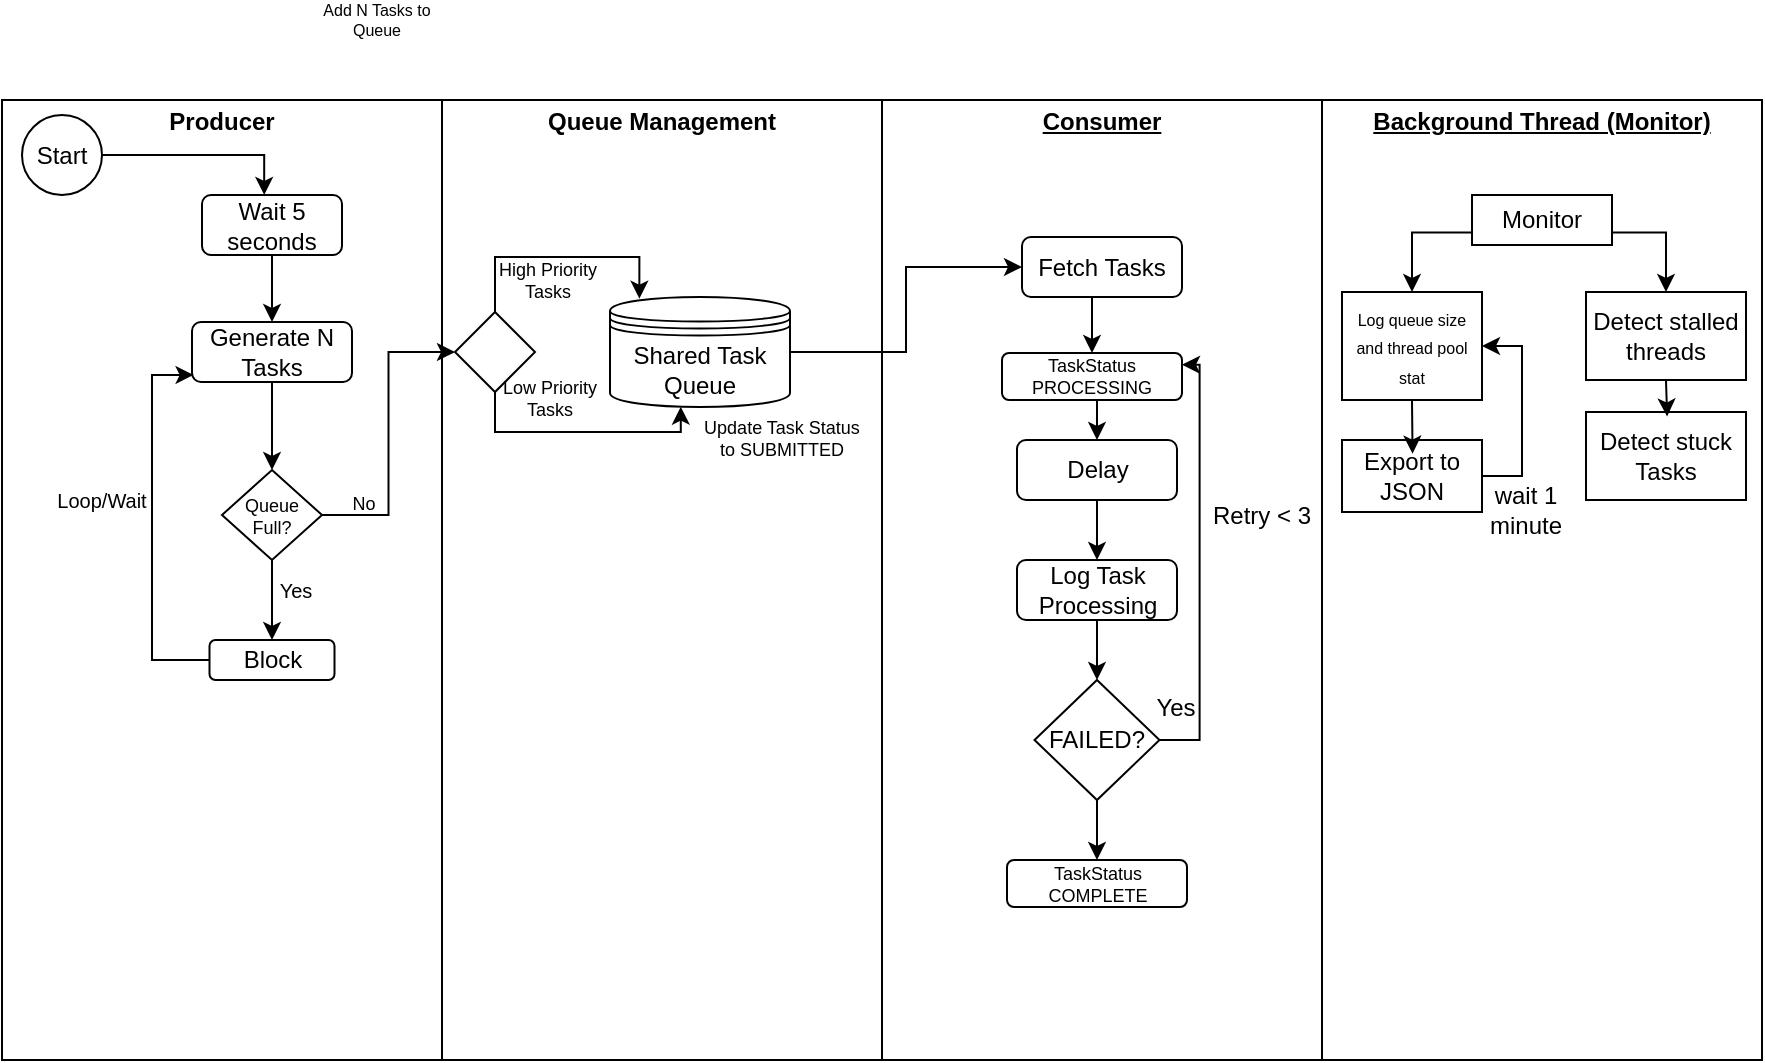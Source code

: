 <mxfile version="26.2.2">
  <diagram name="Page-1" id="VTCqxvQxYiY8ikGuOwAo">
    <mxGraphModel dx="1108" dy="1079" grid="1" gridSize="10" guides="1" tooltips="1" connect="1" arrows="1" fold="1" page="0" pageScale="1" pageWidth="850" pageHeight="1100" background="none" math="0" shadow="0">
      <root>
        <mxCell id="0" />
        <mxCell id="1" parent="0" />
        <mxCell id="BmMyXMfouH3AsFZ2RmhQ-73" value="&lt;p style=&quot;margin:0px;margin-top:4px;text-align:center;&quot;&gt;&lt;b&gt;Producer&lt;/b&gt;&lt;/p&gt;" style="verticalAlign=top;align=left;overflow=fill;html=1;whiteSpace=wrap;" vertex="1" parent="1">
          <mxGeometry x="150" y="40" width="220" height="480" as="geometry" />
        </mxCell>
        <mxCell id="BmMyXMfouH3AsFZ2RmhQ-72" value="&lt;p style=&quot;margin:0px;margin-top:4px;text-align:center;&quot;&gt;&lt;b&gt;Queue Management&lt;/b&gt;&lt;/p&gt;" style="verticalAlign=top;align=left;overflow=fill;html=1;whiteSpace=wrap;" vertex="1" parent="1">
          <mxGeometry x="370" y="40" width="220" height="480" as="geometry" />
        </mxCell>
        <mxCell id="BmMyXMfouH3AsFZ2RmhQ-40" value="&lt;p style=&quot;margin:0px;margin-top:4px;text-align:center;text-decoration:underline;&quot;&gt;&lt;b&gt;Consumer&lt;/b&gt;&lt;/p&gt;" style="verticalAlign=top;align=left;overflow=fill;html=1;whiteSpace=wrap;" vertex="1" parent="1">
          <mxGeometry x="590" y="40" width="220" height="480" as="geometry" />
        </mxCell>
        <mxCell id="BmMyXMfouH3AsFZ2RmhQ-41" value="&lt;p style=&quot;margin:0px;margin-top:4px;text-align:center;text-decoration:underline;&quot;&gt;&lt;b&gt;Background Thread (Monitor)&lt;/b&gt;&lt;/p&gt;" style="verticalAlign=top;align=left;overflow=fill;html=1;whiteSpace=wrap;" vertex="1" parent="1">
          <mxGeometry x="810" y="40" width="220" height="480" as="geometry" />
        </mxCell>
        <mxCell id="BmMyXMfouH3AsFZ2RmhQ-46" style="edgeStyle=orthogonalEdgeStyle;rounded=0;orthogonalLoop=1;jettySize=auto;html=1;exitX=1;exitY=0.5;exitDx=0;exitDy=0;entryX=0.444;entryY=-0.002;entryDx=0;entryDy=0;entryPerimeter=0;" edge="1" parent="1" source="BmMyXMfouH3AsFZ2RmhQ-44" target="BmMyXMfouH3AsFZ2RmhQ-102">
          <mxGeometry relative="1" as="geometry" />
        </mxCell>
        <mxCell id="BmMyXMfouH3AsFZ2RmhQ-44" value="Start" style="ellipse;whiteSpace=wrap;html=1;aspect=fixed;" vertex="1" parent="1">
          <mxGeometry x="160" y="47.5" width="40" height="40" as="geometry" />
        </mxCell>
        <mxCell id="BmMyXMfouH3AsFZ2RmhQ-94" style="edgeStyle=orthogonalEdgeStyle;rounded=0;orthogonalLoop=1;jettySize=auto;html=1;exitX=0.5;exitY=1;exitDx=0;exitDy=0;entryX=0.5;entryY=0;entryDx=0;entryDy=0;" edge="1" parent="1" source="BmMyXMfouH3AsFZ2RmhQ-45" target="BmMyXMfouH3AsFZ2RmhQ-93">
          <mxGeometry relative="1" as="geometry" />
        </mxCell>
        <mxCell id="BmMyXMfouH3AsFZ2RmhQ-45" value="Generate N Tasks" style="rounded=1;whiteSpace=wrap;html=1;" vertex="1" parent="1">
          <mxGeometry x="245" y="151" width="80" height="30" as="geometry" />
        </mxCell>
        <mxCell id="BmMyXMfouH3AsFZ2RmhQ-52" style="edgeStyle=orthogonalEdgeStyle;rounded=0;orthogonalLoop=1;jettySize=auto;html=1;exitX=1;exitY=0.5;exitDx=0;exitDy=0;" edge="1" parent="1" source="BmMyXMfouH3AsFZ2RmhQ-47" target="BmMyXMfouH3AsFZ2RmhQ-51">
          <mxGeometry relative="1" as="geometry" />
        </mxCell>
        <mxCell id="BmMyXMfouH3AsFZ2RmhQ-47" value="Shared Task Queue" style="shape=datastore;whiteSpace=wrap;html=1;" vertex="1" parent="1">
          <mxGeometry x="454" y="138.5" width="90" height="55" as="geometry" />
        </mxCell>
        <mxCell id="BmMyXMfouH3AsFZ2RmhQ-49" value="Add N Tasks to Queue" style="text;html=1;align=center;verticalAlign=middle;whiteSpace=wrap;rounded=0;fontSize=8;" vertex="1" parent="1">
          <mxGeometry x="305" y="-10" width="65" height="20" as="geometry" />
        </mxCell>
        <mxCell id="BmMyXMfouH3AsFZ2RmhQ-108" style="edgeStyle=orthogonalEdgeStyle;rounded=0;orthogonalLoop=1;jettySize=auto;html=1;exitX=0.5;exitY=1;exitDx=0;exitDy=0;entryX=0.5;entryY=0;entryDx=0;entryDy=0;" edge="1" parent="1" source="BmMyXMfouH3AsFZ2RmhQ-51" target="BmMyXMfouH3AsFZ2RmhQ-105">
          <mxGeometry relative="1" as="geometry" />
        </mxCell>
        <mxCell id="BmMyXMfouH3AsFZ2RmhQ-51" value="Fetch Tasks" style="rounded=1;whiteSpace=wrap;html=1;" vertex="1" parent="1">
          <mxGeometry x="660" y="108.5" width="80" height="30" as="geometry" />
        </mxCell>
        <mxCell id="BmMyXMfouH3AsFZ2RmhQ-66" style="edgeStyle=orthogonalEdgeStyle;rounded=0;orthogonalLoop=1;jettySize=auto;html=1;exitX=0;exitY=0.75;exitDx=0;exitDy=0;entryX=0.5;entryY=0;entryDx=0;entryDy=0;" edge="1" parent="1" source="BmMyXMfouH3AsFZ2RmhQ-62" target="BmMyXMfouH3AsFZ2RmhQ-63">
          <mxGeometry relative="1" as="geometry" />
        </mxCell>
        <mxCell id="BmMyXMfouH3AsFZ2RmhQ-67" style="edgeStyle=orthogonalEdgeStyle;rounded=0;orthogonalLoop=1;jettySize=auto;html=1;exitX=1;exitY=0.75;exitDx=0;exitDy=0;entryX=0.5;entryY=0;entryDx=0;entryDy=0;" edge="1" parent="1" source="BmMyXMfouH3AsFZ2RmhQ-62" target="BmMyXMfouH3AsFZ2RmhQ-64">
          <mxGeometry relative="1" as="geometry" />
        </mxCell>
        <mxCell id="BmMyXMfouH3AsFZ2RmhQ-62" value="Monitor" style="html=1;dashed=0;whiteSpace=wrap;" vertex="1" parent="1">
          <mxGeometry x="885" y="87.5" width="70" height="25" as="geometry" />
        </mxCell>
        <mxCell id="BmMyXMfouH3AsFZ2RmhQ-63" value="&lt;font style=&quot;font-size: 8px;&quot;&gt;Log queue size and thread pool stat&lt;/font&gt;" style="html=1;dashed=0;whiteSpace=wrap;" vertex="1" parent="1">
          <mxGeometry x="820" y="136" width="70" height="54" as="geometry" />
        </mxCell>
        <mxCell id="BmMyXMfouH3AsFZ2RmhQ-64" value="Detect stalled threads" style="html=1;dashed=0;whiteSpace=wrap;" vertex="1" parent="1">
          <mxGeometry x="942" y="136" width="80" height="44" as="geometry" />
        </mxCell>
        <mxCell id="BmMyXMfouH3AsFZ2RmhQ-86" value="" style="rhombus;whiteSpace=wrap;html=1;" vertex="1" parent="1">
          <mxGeometry x="376.5" y="146" width="40" height="40" as="geometry" />
        </mxCell>
        <mxCell id="BmMyXMfouH3AsFZ2RmhQ-87" style="edgeStyle=orthogonalEdgeStyle;rounded=0;orthogonalLoop=1;jettySize=auto;html=1;entryX=0.393;entryY=0.997;entryDx=0;entryDy=0;entryPerimeter=0;exitX=0.5;exitY=1;exitDx=0;exitDy=0;" edge="1" parent="1" source="BmMyXMfouH3AsFZ2RmhQ-86" target="BmMyXMfouH3AsFZ2RmhQ-47">
          <mxGeometry relative="1" as="geometry" />
        </mxCell>
        <mxCell id="BmMyXMfouH3AsFZ2RmhQ-88" style="edgeStyle=orthogonalEdgeStyle;rounded=0;orthogonalLoop=1;jettySize=auto;html=1;entryX=0.163;entryY=0.015;entryDx=0;entryDy=0;entryPerimeter=0;exitX=0.5;exitY=0;exitDx=0;exitDy=0;" edge="1" parent="1" source="BmMyXMfouH3AsFZ2RmhQ-86" target="BmMyXMfouH3AsFZ2RmhQ-47">
          <mxGeometry relative="1" as="geometry" />
        </mxCell>
        <mxCell id="BmMyXMfouH3AsFZ2RmhQ-89" value="High Priority Tasks" style="text;html=1;align=center;verticalAlign=middle;whiteSpace=wrap;rounded=0;fontSize=9;" vertex="1" parent="1">
          <mxGeometry x="393.25" y="115" width="60" height="30" as="geometry" />
        </mxCell>
        <mxCell id="BmMyXMfouH3AsFZ2RmhQ-90" value="Low Priority Tasks" style="text;html=1;align=center;verticalAlign=middle;whiteSpace=wrap;rounded=0;fontSize=9;" vertex="1" parent="1">
          <mxGeometry x="394" y="174" width="60" height="30" as="geometry" />
        </mxCell>
        <mxCell id="BmMyXMfouH3AsFZ2RmhQ-91" value="Update Task Status to SUBMITTED" style="text;html=1;align=center;verticalAlign=middle;whiteSpace=wrap;rounded=0;fontSize=9;" vertex="1" parent="1">
          <mxGeometry x="500" y="192.5" width="80" height="32.5" as="geometry" />
        </mxCell>
        <mxCell id="BmMyXMfouH3AsFZ2RmhQ-95" style="edgeStyle=orthogonalEdgeStyle;rounded=0;orthogonalLoop=1;jettySize=auto;html=1;entryX=0;entryY=0.5;entryDx=0;entryDy=0;" edge="1" parent="1" source="BmMyXMfouH3AsFZ2RmhQ-93" target="BmMyXMfouH3AsFZ2RmhQ-86">
          <mxGeometry relative="1" as="geometry" />
        </mxCell>
        <mxCell id="BmMyXMfouH3AsFZ2RmhQ-98" style="edgeStyle=orthogonalEdgeStyle;rounded=0;orthogonalLoop=1;jettySize=auto;html=1;exitX=0.5;exitY=1;exitDx=0;exitDy=0;entryX=0.5;entryY=0;entryDx=0;entryDy=0;" edge="1" parent="1" source="BmMyXMfouH3AsFZ2RmhQ-93" target="BmMyXMfouH3AsFZ2RmhQ-97">
          <mxGeometry relative="1" as="geometry" />
        </mxCell>
        <mxCell id="BmMyXMfouH3AsFZ2RmhQ-93" value="Queue Full?" style="rhombus;whiteSpace=wrap;html=1;fontSize=9;" vertex="1" parent="1">
          <mxGeometry x="260" y="225" width="50" height="45" as="geometry" />
        </mxCell>
        <mxCell id="BmMyXMfouH3AsFZ2RmhQ-96" value="No" style="text;html=1;align=center;verticalAlign=middle;whiteSpace=wrap;rounded=0;fontSize=9;" vertex="1" parent="1">
          <mxGeometry x="301" y="227" width="60" height="30" as="geometry" />
        </mxCell>
        <mxCell id="BmMyXMfouH3AsFZ2RmhQ-97" value="Block" style="rounded=1;whiteSpace=wrap;html=1;" vertex="1" parent="1">
          <mxGeometry x="253.75" y="310" width="62.5" height="20" as="geometry" />
        </mxCell>
        <mxCell id="BmMyXMfouH3AsFZ2RmhQ-99" style="edgeStyle=orthogonalEdgeStyle;rounded=0;orthogonalLoop=1;jettySize=auto;html=1;exitX=0;exitY=0.5;exitDx=0;exitDy=0;entryX=0.01;entryY=0.883;entryDx=0;entryDy=0;entryPerimeter=0;" edge="1" parent="1" source="BmMyXMfouH3AsFZ2RmhQ-97" target="BmMyXMfouH3AsFZ2RmhQ-45">
          <mxGeometry relative="1" as="geometry" />
        </mxCell>
        <mxCell id="BmMyXMfouH3AsFZ2RmhQ-100" value="Loop/Wait" style="text;html=1;align=center;verticalAlign=middle;whiteSpace=wrap;rounded=0;fontSize=10;" vertex="1" parent="1">
          <mxGeometry x="170" y="225" width="60" height="30" as="geometry" />
        </mxCell>
        <mxCell id="BmMyXMfouH3AsFZ2RmhQ-101" value="Yes" style="text;html=1;align=center;verticalAlign=middle;whiteSpace=wrap;rounded=0;fontSize=10;" vertex="1" parent="1">
          <mxGeometry x="267" y="270" width="60" height="30" as="geometry" />
        </mxCell>
        <mxCell id="BmMyXMfouH3AsFZ2RmhQ-103" style="edgeStyle=orthogonalEdgeStyle;rounded=0;orthogonalLoop=1;jettySize=auto;html=1;exitX=0.5;exitY=1;exitDx=0;exitDy=0;entryX=0.5;entryY=0;entryDx=0;entryDy=0;" edge="1" parent="1" source="BmMyXMfouH3AsFZ2RmhQ-102" target="BmMyXMfouH3AsFZ2RmhQ-45">
          <mxGeometry relative="1" as="geometry" />
        </mxCell>
        <mxCell id="BmMyXMfouH3AsFZ2RmhQ-102" value="Wait 5 seconds" style="rounded=1;whiteSpace=wrap;html=1;" vertex="1" parent="1">
          <mxGeometry x="250" y="87.5" width="70" height="30" as="geometry" />
        </mxCell>
        <mxCell id="BmMyXMfouH3AsFZ2RmhQ-107" style="edgeStyle=orthogonalEdgeStyle;rounded=0;orthogonalLoop=1;jettySize=auto;html=1;exitX=0.5;exitY=1;exitDx=0;exitDy=0;entryX=0.5;entryY=0;entryDx=0;entryDy=0;" edge="1" parent="1" source="BmMyXMfouH3AsFZ2RmhQ-105" target="BmMyXMfouH3AsFZ2RmhQ-106">
          <mxGeometry relative="1" as="geometry" />
        </mxCell>
        <mxCell id="BmMyXMfouH3AsFZ2RmhQ-105" value="TaskStatus&lt;div&gt;&lt;span style=&quot;background-color: transparent; color: light-dark(rgb(0, 0, 0), rgb(255, 255, 255));&quot;&gt;PROCESSING&lt;/span&gt;&lt;/div&gt;" style="rounded=1;whiteSpace=wrap;html=1;fontSize=9;" vertex="1" parent="1">
          <mxGeometry x="650" y="166.5" width="90" height="23.5" as="geometry" />
        </mxCell>
        <mxCell id="BmMyXMfouH3AsFZ2RmhQ-110" style="edgeStyle=orthogonalEdgeStyle;rounded=0;orthogonalLoop=1;jettySize=auto;html=1;exitX=0.5;exitY=1;exitDx=0;exitDy=0;entryX=0.5;entryY=0;entryDx=0;entryDy=0;" edge="1" parent="1" source="BmMyXMfouH3AsFZ2RmhQ-106" target="BmMyXMfouH3AsFZ2RmhQ-109">
          <mxGeometry relative="1" as="geometry" />
        </mxCell>
        <mxCell id="BmMyXMfouH3AsFZ2RmhQ-106" value="Delay" style="rounded=1;whiteSpace=wrap;html=1;" vertex="1" parent="1">
          <mxGeometry x="657.5" y="210" width="80" height="30" as="geometry" />
        </mxCell>
        <mxCell id="BmMyXMfouH3AsFZ2RmhQ-114" style="edgeStyle=orthogonalEdgeStyle;rounded=0;orthogonalLoop=1;jettySize=auto;html=1;exitX=0.5;exitY=1;exitDx=0;exitDy=0;entryX=0.5;entryY=0;entryDx=0;entryDy=0;" edge="1" parent="1" source="BmMyXMfouH3AsFZ2RmhQ-109">
          <mxGeometry relative="1" as="geometry">
            <mxPoint x="697.5" y="330" as="targetPoint" />
          </mxGeometry>
        </mxCell>
        <mxCell id="BmMyXMfouH3AsFZ2RmhQ-109" value="Log Task Processing" style="rounded=1;whiteSpace=wrap;html=1;" vertex="1" parent="1">
          <mxGeometry x="657.5" y="270" width="80" height="30" as="geometry" />
        </mxCell>
        <mxCell id="BmMyXMfouH3AsFZ2RmhQ-116" style="edgeStyle=orthogonalEdgeStyle;rounded=0;orthogonalLoop=1;jettySize=auto;html=1;exitX=1;exitY=0.5;exitDx=0;exitDy=0;entryX=1;entryY=0.25;entryDx=0;entryDy=0;" edge="1" parent="1" source="BmMyXMfouH3AsFZ2RmhQ-115" target="BmMyXMfouH3AsFZ2RmhQ-105">
          <mxGeometry relative="1" as="geometry" />
        </mxCell>
        <mxCell id="BmMyXMfouH3AsFZ2RmhQ-121" style="edgeStyle=orthogonalEdgeStyle;rounded=0;orthogonalLoop=1;jettySize=auto;html=1;exitX=0.5;exitY=1;exitDx=0;exitDy=0;entryX=0.5;entryY=0;entryDx=0;entryDy=0;" edge="1" parent="1" source="BmMyXMfouH3AsFZ2RmhQ-115" target="BmMyXMfouH3AsFZ2RmhQ-120">
          <mxGeometry relative="1" as="geometry" />
        </mxCell>
        <mxCell id="BmMyXMfouH3AsFZ2RmhQ-115" value="FAILED?" style="rhombus;whiteSpace=wrap;html=1;" vertex="1" parent="1">
          <mxGeometry x="666.25" y="330" width="62.5" height="60" as="geometry" />
        </mxCell>
        <mxCell id="BmMyXMfouH3AsFZ2RmhQ-117" value="Retry &amp;lt; 3" style="text;html=1;align=center;verticalAlign=middle;whiteSpace=wrap;rounded=0;" vertex="1" parent="1">
          <mxGeometry x="750" y="232.5" width="60" height="30" as="geometry" />
        </mxCell>
        <mxCell id="BmMyXMfouH3AsFZ2RmhQ-118" value="Yes" style="text;html=1;align=center;verticalAlign=middle;whiteSpace=wrap;rounded=0;" vertex="1" parent="1">
          <mxGeometry x="707" y="329" width="60" height="30" as="geometry" />
        </mxCell>
        <mxCell id="BmMyXMfouH3AsFZ2RmhQ-120" value="TaskStatus&lt;div&gt;&lt;span style=&quot;background-color: transparent; color: light-dark(rgb(0, 0, 0), rgb(255, 255, 255));&quot;&gt;COMPLETE&lt;/span&gt;&lt;/div&gt;" style="rounded=1;whiteSpace=wrap;html=1;fontSize=9;" vertex="1" parent="1">
          <mxGeometry x="652.5" y="420" width="90" height="23.5" as="geometry" />
        </mxCell>
        <mxCell id="BmMyXMfouH3AsFZ2RmhQ-125" style="edgeStyle=orthogonalEdgeStyle;rounded=0;orthogonalLoop=1;jettySize=auto;html=1;exitX=1;exitY=0.5;exitDx=0;exitDy=0;entryX=1;entryY=0.5;entryDx=0;entryDy=0;" edge="1" parent="1" source="BmMyXMfouH3AsFZ2RmhQ-123" target="BmMyXMfouH3AsFZ2RmhQ-63">
          <mxGeometry relative="1" as="geometry" />
        </mxCell>
        <mxCell id="BmMyXMfouH3AsFZ2RmhQ-123" value="Export to JSON" style="rounded=0;whiteSpace=wrap;html=1;" vertex="1" parent="1">
          <mxGeometry x="820" y="210" width="70" height="36" as="geometry" />
        </mxCell>
        <mxCell id="BmMyXMfouH3AsFZ2RmhQ-124" style="edgeStyle=orthogonalEdgeStyle;rounded=0;orthogonalLoop=1;jettySize=auto;html=1;exitX=0.5;exitY=1;exitDx=0;exitDy=0;entryX=0.504;entryY=0.19;entryDx=0;entryDy=0;entryPerimeter=0;" edge="1" parent="1" source="BmMyXMfouH3AsFZ2RmhQ-63" target="BmMyXMfouH3AsFZ2RmhQ-123">
          <mxGeometry relative="1" as="geometry" />
        </mxCell>
        <mxCell id="BmMyXMfouH3AsFZ2RmhQ-126" value="wait 1 minute" style="text;html=1;align=center;verticalAlign=middle;whiteSpace=wrap;rounded=0;" vertex="1" parent="1">
          <mxGeometry x="882" y="230" width="60" height="30" as="geometry" />
        </mxCell>
        <mxCell id="BmMyXMfouH3AsFZ2RmhQ-127" value="Detect stuck Tasks" style="html=1;dashed=0;whiteSpace=wrap;" vertex="1" parent="1">
          <mxGeometry x="942" y="196" width="80" height="44" as="geometry" />
        </mxCell>
        <mxCell id="BmMyXMfouH3AsFZ2RmhQ-128" style="edgeStyle=orthogonalEdgeStyle;rounded=0;orthogonalLoop=1;jettySize=auto;html=1;exitX=0.5;exitY=1;exitDx=0;exitDy=0;entryX=0.507;entryY=0.051;entryDx=0;entryDy=0;entryPerimeter=0;" edge="1" parent="1" source="BmMyXMfouH3AsFZ2RmhQ-64" target="BmMyXMfouH3AsFZ2RmhQ-127">
          <mxGeometry relative="1" as="geometry" />
        </mxCell>
      </root>
    </mxGraphModel>
  </diagram>
</mxfile>
